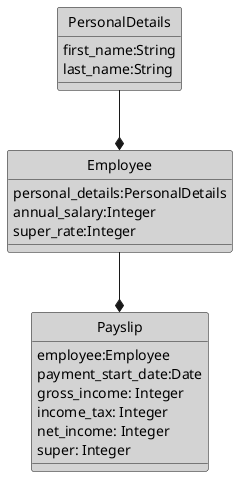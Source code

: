 @startuml
class PersonalDetails #LightGrey {
  first_name:String
  last_name:String
}

class Employee #LightGrey {
  personal_details:PersonalDetails
  annual_salary:Integer
  super_rate:Integer
}

class Payslip #LightGrey {
  employee:Employee
  payment_start_date:Date
  gross_income: Integer
  income_tax: Integer
  net_income: Integer
  super: Integer
}

PersonalDetails --* Employee
Employee --* Payslip

hide PersonalDetails circle
hide Employee circle
hide Payslip circle
@enduml

